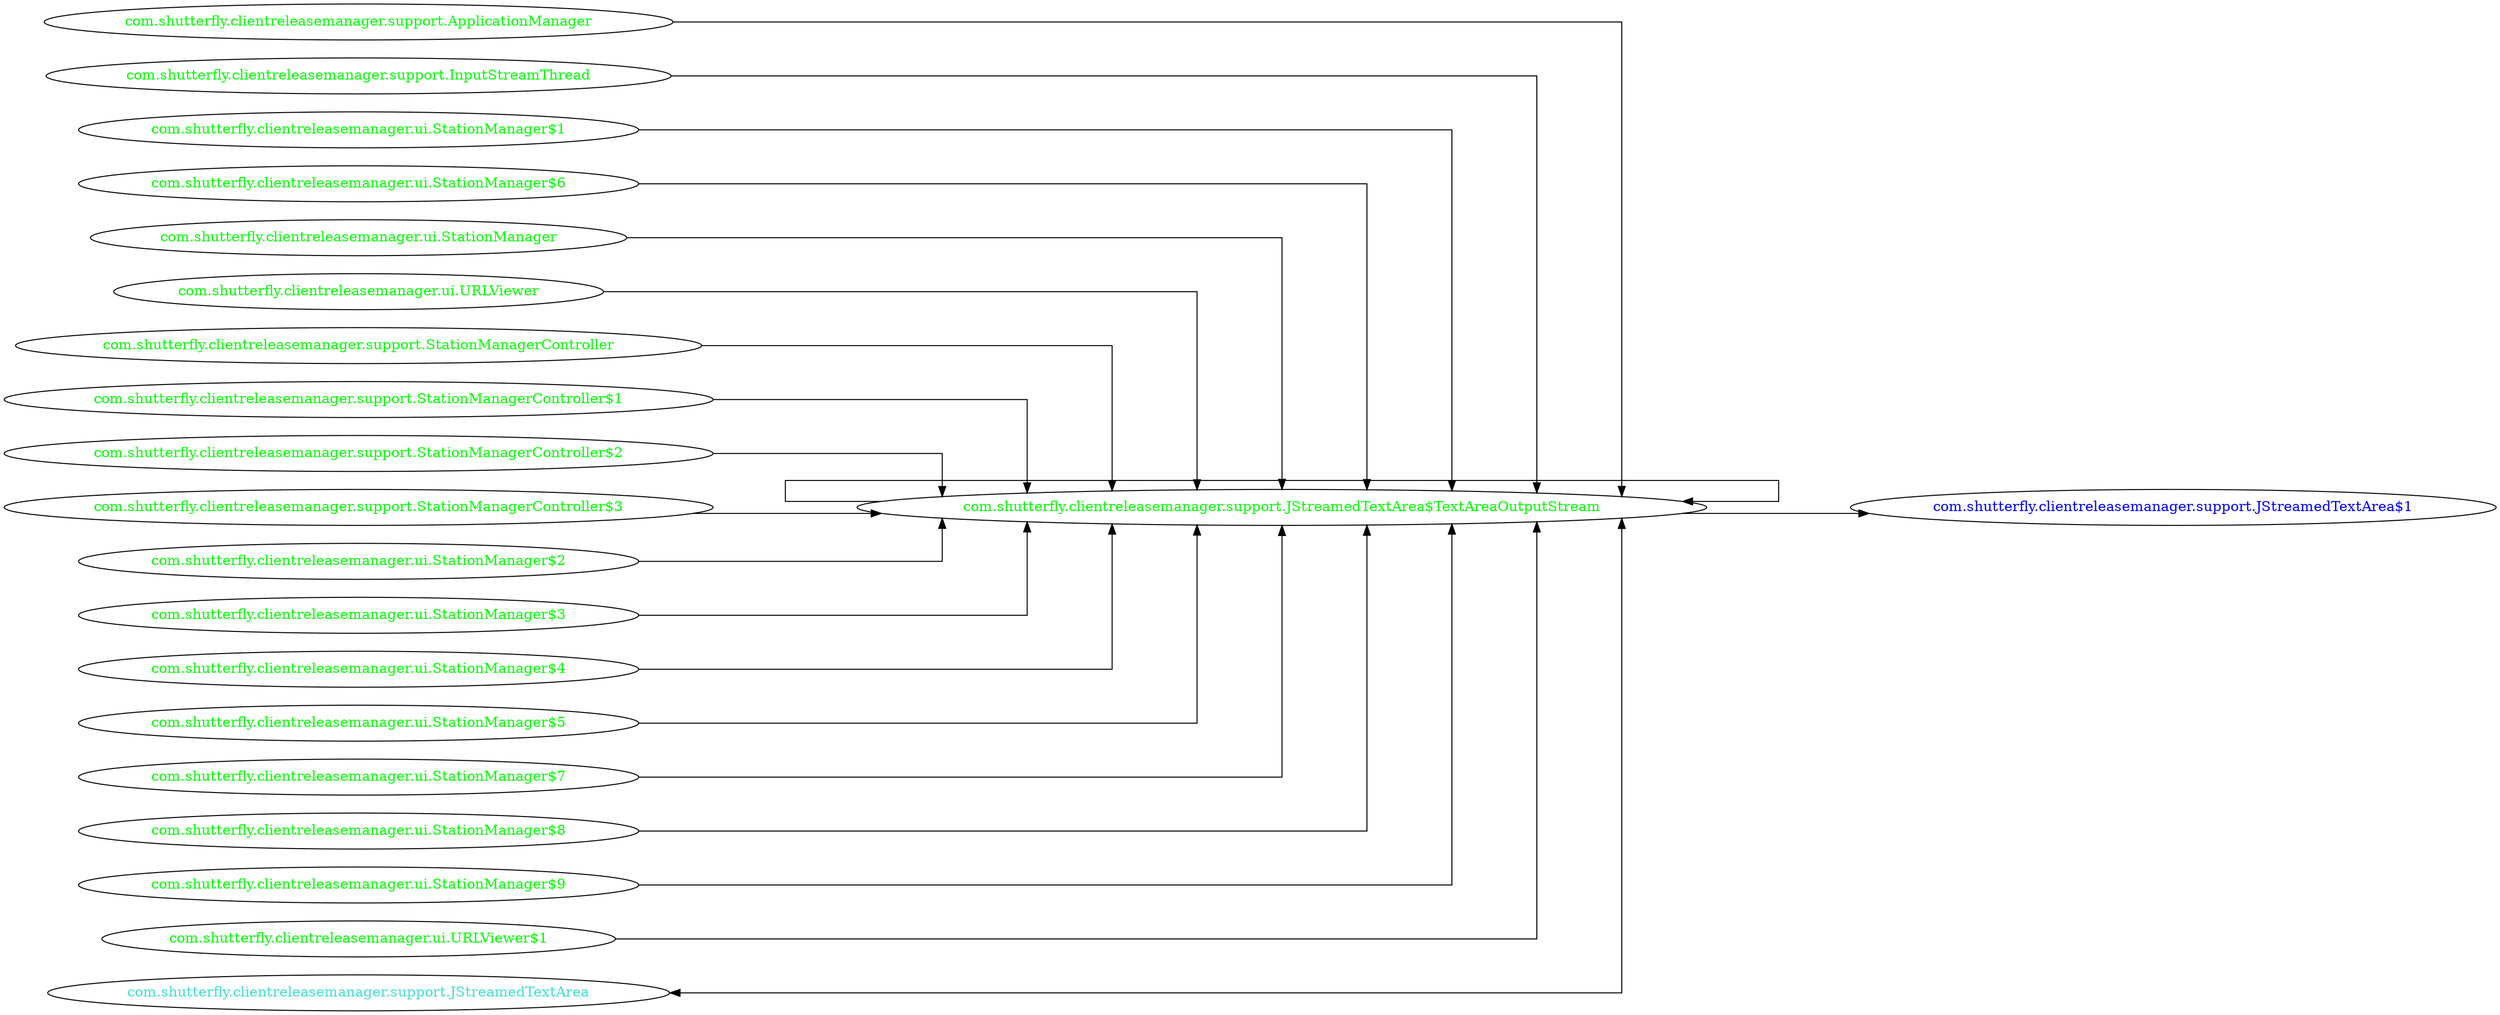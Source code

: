 digraph dependencyGraph {
 concentrate=true;
 ranksep="2.0";
 rankdir="LR"; 
 splines="ortho";
"com.shutterfly.clientreleasemanager.support.JStreamedTextArea$TextAreaOutputStream" [fontcolor="red"];
"com.shutterfly.clientreleasemanager.support.JStreamedTextArea$1" [ fontcolor="blue" ];
"com.shutterfly.clientreleasemanager.support.JStreamedTextArea$TextAreaOutputStream"->"com.shutterfly.clientreleasemanager.support.JStreamedTextArea$1";
"com.shutterfly.clientreleasemanager.support.ApplicationManager" [ fontcolor="green" ];
"com.shutterfly.clientreleasemanager.support.ApplicationManager"->"com.shutterfly.clientreleasemanager.support.JStreamedTextArea$TextAreaOutputStream";
"com.shutterfly.clientreleasemanager.support.InputStreamThread" [ fontcolor="green" ];
"com.shutterfly.clientreleasemanager.support.InputStreamThread"->"com.shutterfly.clientreleasemanager.support.JStreamedTextArea$TextAreaOutputStream";
"com.shutterfly.clientreleasemanager.support.JStreamedTextArea$TextAreaOutputStream" [ fontcolor="green" ];
"com.shutterfly.clientreleasemanager.support.JStreamedTextArea$TextAreaOutputStream"->"com.shutterfly.clientreleasemanager.support.JStreamedTextArea$TextAreaOutputStream";
"com.shutterfly.clientreleasemanager.ui.StationManager$1" [ fontcolor="green" ];
"com.shutterfly.clientreleasemanager.ui.StationManager$1"->"com.shutterfly.clientreleasemanager.support.JStreamedTextArea$TextAreaOutputStream";
"com.shutterfly.clientreleasemanager.ui.StationManager$6" [ fontcolor="green" ];
"com.shutterfly.clientreleasemanager.ui.StationManager$6"->"com.shutterfly.clientreleasemanager.support.JStreamedTextArea$TextAreaOutputStream";
"com.shutterfly.clientreleasemanager.ui.StationManager" [ fontcolor="green" ];
"com.shutterfly.clientreleasemanager.ui.StationManager"->"com.shutterfly.clientreleasemanager.support.JStreamedTextArea$TextAreaOutputStream";
"com.shutterfly.clientreleasemanager.ui.URLViewer" [ fontcolor="green" ];
"com.shutterfly.clientreleasemanager.ui.URLViewer"->"com.shutterfly.clientreleasemanager.support.JStreamedTextArea$TextAreaOutputStream";
"com.shutterfly.clientreleasemanager.support.StationManagerController" [ fontcolor="green" ];
"com.shutterfly.clientreleasemanager.support.StationManagerController"->"com.shutterfly.clientreleasemanager.support.JStreamedTextArea$TextAreaOutputStream";
"com.shutterfly.clientreleasemanager.support.StationManagerController$1" [ fontcolor="green" ];
"com.shutterfly.clientreleasemanager.support.StationManagerController$1"->"com.shutterfly.clientreleasemanager.support.JStreamedTextArea$TextAreaOutputStream";
"com.shutterfly.clientreleasemanager.support.StationManagerController$2" [ fontcolor="green" ];
"com.shutterfly.clientreleasemanager.support.StationManagerController$2"->"com.shutterfly.clientreleasemanager.support.JStreamedTextArea$TextAreaOutputStream";
"com.shutterfly.clientreleasemanager.support.StationManagerController$3" [ fontcolor="green" ];
"com.shutterfly.clientreleasemanager.support.StationManagerController$3"->"com.shutterfly.clientreleasemanager.support.JStreamedTextArea$TextAreaOutputStream";
"com.shutterfly.clientreleasemanager.ui.StationManager$2" [ fontcolor="green" ];
"com.shutterfly.clientreleasemanager.ui.StationManager$2"->"com.shutterfly.clientreleasemanager.support.JStreamedTextArea$TextAreaOutputStream";
"com.shutterfly.clientreleasemanager.ui.StationManager$3" [ fontcolor="green" ];
"com.shutterfly.clientreleasemanager.ui.StationManager$3"->"com.shutterfly.clientreleasemanager.support.JStreamedTextArea$TextAreaOutputStream";
"com.shutterfly.clientreleasemanager.ui.StationManager$4" [ fontcolor="green" ];
"com.shutterfly.clientreleasemanager.ui.StationManager$4"->"com.shutterfly.clientreleasemanager.support.JStreamedTextArea$TextAreaOutputStream";
"com.shutterfly.clientreleasemanager.ui.StationManager$5" [ fontcolor="green" ];
"com.shutterfly.clientreleasemanager.ui.StationManager$5"->"com.shutterfly.clientreleasemanager.support.JStreamedTextArea$TextAreaOutputStream";
"com.shutterfly.clientreleasemanager.ui.StationManager$7" [ fontcolor="green" ];
"com.shutterfly.clientreleasemanager.ui.StationManager$7"->"com.shutterfly.clientreleasemanager.support.JStreamedTextArea$TextAreaOutputStream";
"com.shutterfly.clientreleasemanager.ui.StationManager$8" [ fontcolor="green" ];
"com.shutterfly.clientreleasemanager.ui.StationManager$8"->"com.shutterfly.clientreleasemanager.support.JStreamedTextArea$TextAreaOutputStream";
"com.shutterfly.clientreleasemanager.ui.StationManager$9" [ fontcolor="green" ];
"com.shutterfly.clientreleasemanager.ui.StationManager$9"->"com.shutterfly.clientreleasemanager.support.JStreamedTextArea$TextAreaOutputStream";
"com.shutterfly.clientreleasemanager.ui.URLViewer$1" [ fontcolor="green" ];
"com.shutterfly.clientreleasemanager.ui.URLViewer$1"->"com.shutterfly.clientreleasemanager.support.JStreamedTextArea$TextAreaOutputStream";
"com.shutterfly.clientreleasemanager.support.JStreamedTextArea" [ fontcolor="turquoise" ];
"com.shutterfly.clientreleasemanager.support.JStreamedTextArea"->"com.shutterfly.clientreleasemanager.support.JStreamedTextArea$TextAreaOutputStream" [dir=both];
}